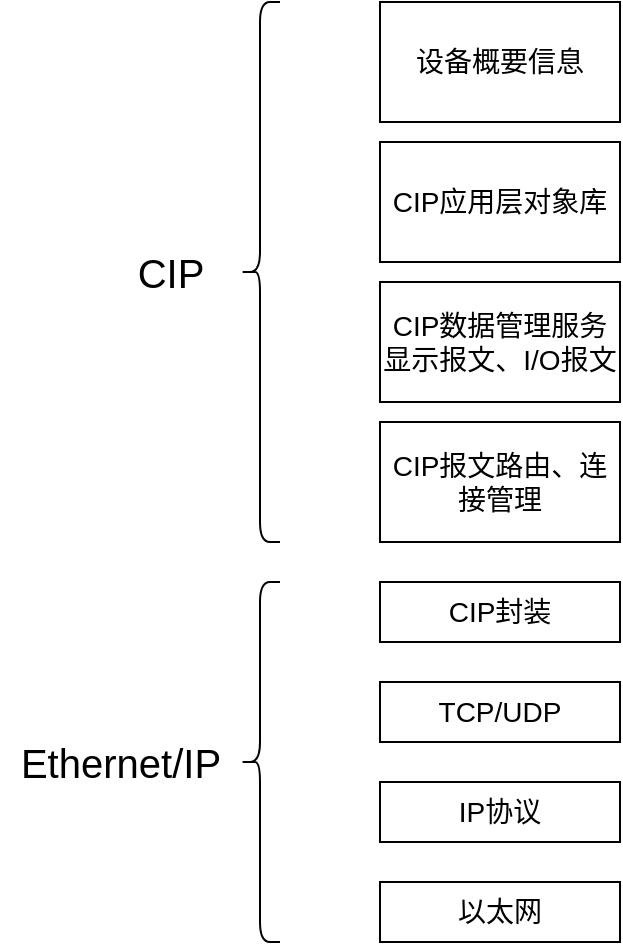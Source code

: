 <mxfile version="13.0.3" type="device"><diagram id="7B1-12RYhLMg8sTxxMpv" name="第 1 页"><mxGraphModel dx="1086" dy="806" grid="1" gridSize="10" guides="1" tooltips="1" connect="1" arrows="1" fold="1" page="1" pageScale="1" pageWidth="827" pageHeight="1169" math="0" shadow="0"><root><mxCell id="0"/><mxCell id="1" parent="0"/><mxCell id="FnnTJs5zKRpoEPYok2Qj-1" value="CIP应用层对象库" style="rounded=0;whiteSpace=wrap;html=1;fontSize=14;" vertex="1" parent="1"><mxGeometry x="240" y="340" width="120" height="60" as="geometry"/></mxCell><mxCell id="FnnTJs5zKRpoEPYok2Qj-2" value="设备概要信息" style="rounded=0;whiteSpace=wrap;html=1;fontSize=14;" vertex="1" parent="1"><mxGeometry x="240" y="270" width="120" height="60" as="geometry"/></mxCell><mxCell id="FnnTJs5zKRpoEPYok2Qj-7" value="CIP报文路由、连接管理" style="rounded=0;whiteSpace=wrap;html=1;fontSize=14;" vertex="1" parent="1"><mxGeometry x="240" y="480" width="120" height="60" as="geometry"/></mxCell><mxCell id="FnnTJs5zKRpoEPYok2Qj-8" value="CIP数据管理服务显示报文、I/O报文" style="rounded=0;whiteSpace=wrap;html=1;fontSize=14;" vertex="1" parent="1"><mxGeometry x="240" y="410" width="120" height="60" as="geometry"/></mxCell><mxCell id="FnnTJs5zKRpoEPYok2Qj-9" value="" style="shape=curlyBracket;whiteSpace=wrap;html=1;rounded=1;" vertex="1" parent="1"><mxGeometry x="170" y="270" width="20" height="270" as="geometry"/></mxCell><mxCell id="FnnTJs5zKRpoEPYok2Qj-10" value="CIP" style="text;html=1;align=center;verticalAlign=middle;resizable=0;points=[];autosize=1;fontSize=20;" vertex="1" parent="1"><mxGeometry x="110" y="390" width="50" height="30" as="geometry"/></mxCell><mxCell id="FnnTJs5zKRpoEPYok2Qj-11" value="CIP封装" style="rounded=0;whiteSpace=wrap;html=1;fontSize=14;" vertex="1" parent="1"><mxGeometry x="240" y="560" width="120" height="30" as="geometry"/></mxCell><mxCell id="FnnTJs5zKRpoEPYok2Qj-12" value="TCP/UDP" style="rounded=0;whiteSpace=wrap;html=1;fontSize=14;" vertex="1" parent="1"><mxGeometry x="240" y="610" width="120" height="30" as="geometry"/></mxCell><mxCell id="FnnTJs5zKRpoEPYok2Qj-13" value="IP协议" style="rounded=0;whiteSpace=wrap;html=1;fontSize=14;" vertex="1" parent="1"><mxGeometry x="240" y="660" width="120" height="30" as="geometry"/></mxCell><mxCell id="FnnTJs5zKRpoEPYok2Qj-14" value="以太网" style="rounded=0;whiteSpace=wrap;html=1;fontSize=14;" vertex="1" parent="1"><mxGeometry x="240" y="710" width="120" height="30" as="geometry"/></mxCell><mxCell id="FnnTJs5zKRpoEPYok2Qj-15" value="" style="shape=curlyBracket;whiteSpace=wrap;html=1;rounded=1;" vertex="1" parent="1"><mxGeometry x="170" y="560" width="20" height="180" as="geometry"/></mxCell><mxCell id="FnnTJs5zKRpoEPYok2Qj-16" value="Ethernet/IP" style="text;html=1;align=center;verticalAlign=middle;resizable=0;points=[];autosize=1;fontSize=20;" vertex="1" parent="1"><mxGeometry x="50" y="635" width="120" height="30" as="geometry"/></mxCell></root></mxGraphModel></diagram></mxfile>